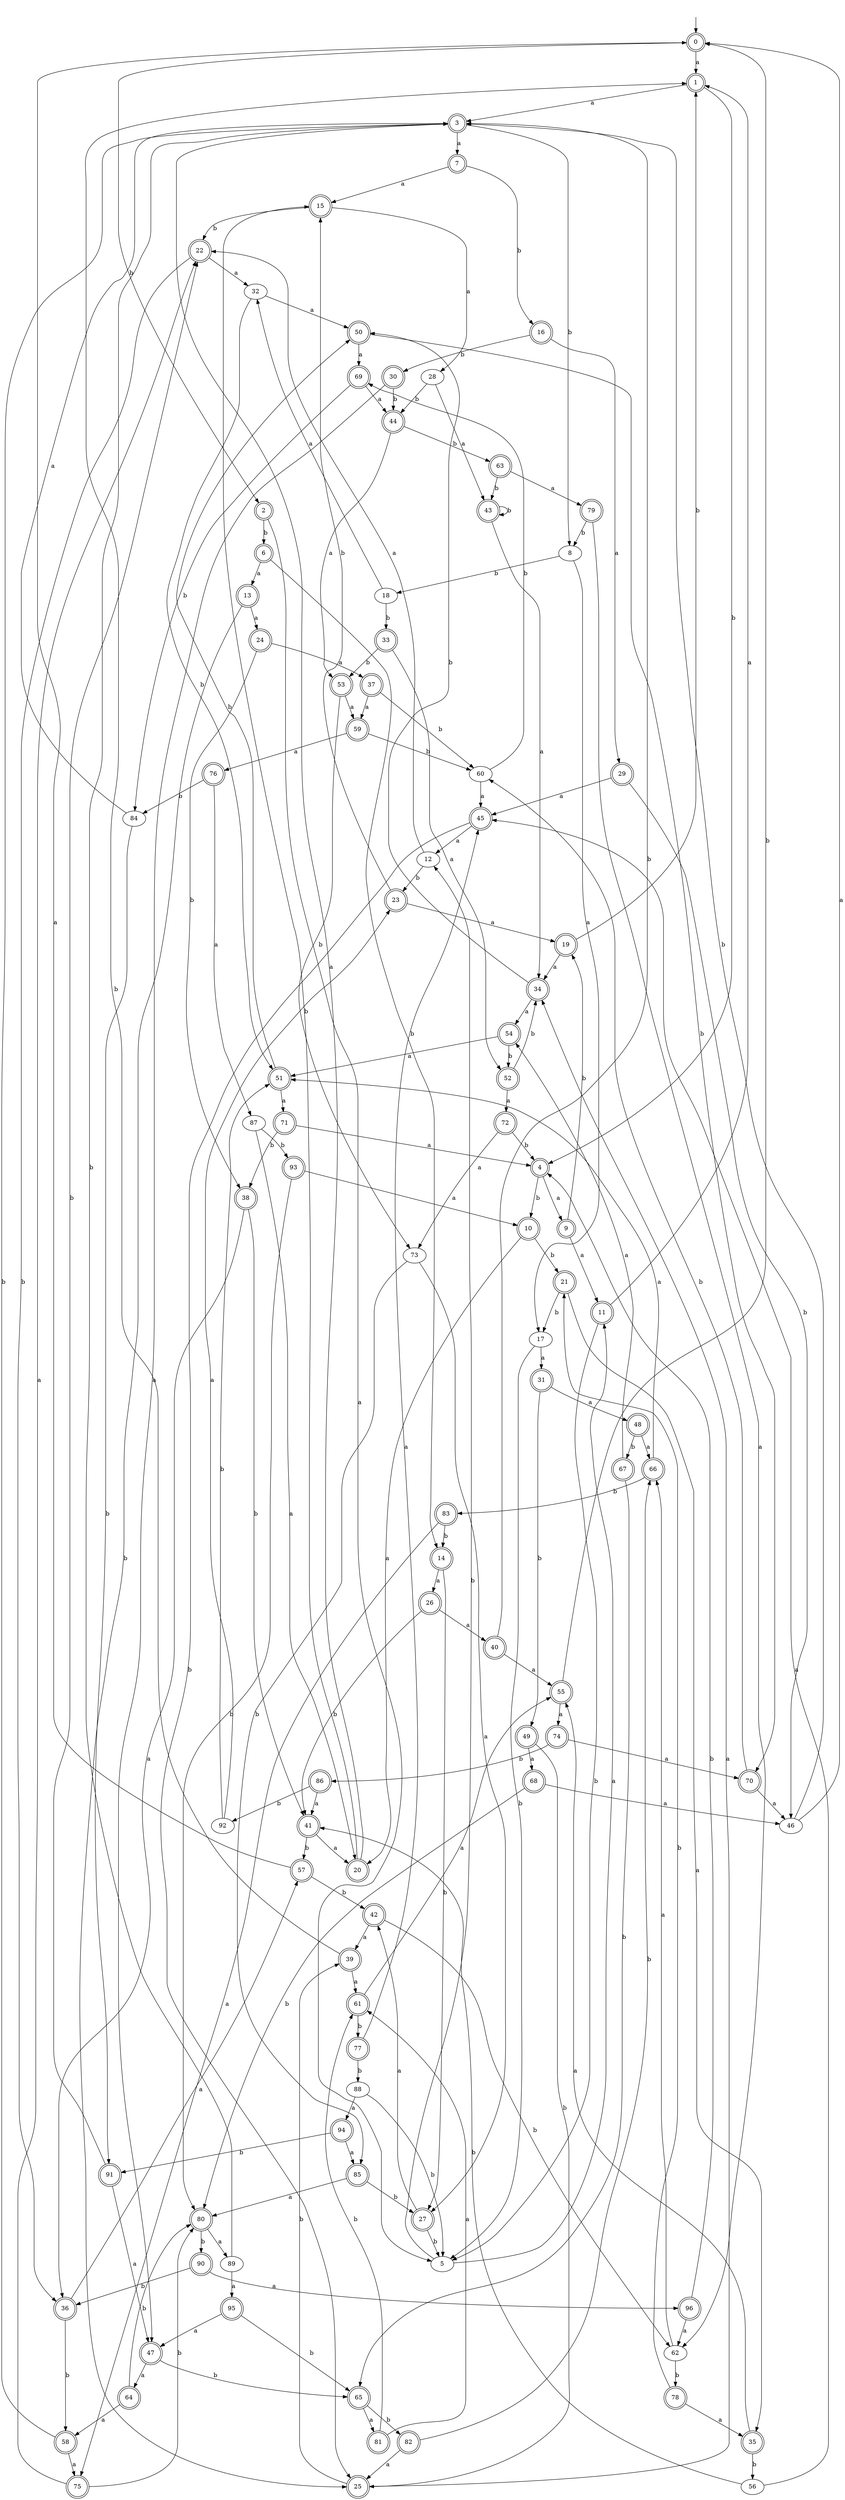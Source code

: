 digraph RandomDFA {
  __start0 [label="", shape=none];
  __start0 -> 0 [label=""];
  0 [shape=circle] [shape=doublecircle]
  0 -> 1 [label="a"]
  0 -> 2 [label="b"]
  1 [shape=doublecircle]
  1 -> 3 [label="a"]
  1 -> 4 [label="b"]
  2 [shape=doublecircle]
  2 -> 5 [label="a"]
  2 -> 6 [label="b"]
  3 [shape=doublecircle]
  3 -> 7 [label="a"]
  3 -> 8 [label="b"]
  4 [shape=doublecircle]
  4 -> 9 [label="a"]
  4 -> 10 [label="b"]
  5
  5 -> 11 [label="a"]
  5 -> 12 [label="b"]
  6 [shape=doublecircle]
  6 -> 13 [label="a"]
  6 -> 14 [label="b"]
  7 [shape=doublecircle]
  7 -> 15 [label="a"]
  7 -> 16 [label="b"]
  8
  8 -> 17 [label="a"]
  8 -> 18 [label="b"]
  9 [shape=doublecircle]
  9 -> 11 [label="a"]
  9 -> 19 [label="b"]
  10 [shape=doublecircle]
  10 -> 20 [label="a"]
  10 -> 21 [label="b"]
  11 [shape=doublecircle]
  11 -> 1 [label="a"]
  11 -> 5 [label="b"]
  12
  12 -> 22 [label="a"]
  12 -> 23 [label="b"]
  13 [shape=doublecircle]
  13 -> 24 [label="a"]
  13 -> 25 [label="b"]
  14 [shape=doublecircle]
  14 -> 26 [label="a"]
  14 -> 27 [label="b"]
  15 [shape=doublecircle]
  15 -> 28 [label="a"]
  15 -> 22 [label="b"]
  16 [shape=doublecircle]
  16 -> 29 [label="a"]
  16 -> 30 [label="b"]
  17
  17 -> 31 [label="a"]
  17 -> 5 [label="b"]
  18
  18 -> 32 [label="a"]
  18 -> 33 [label="b"]
  19 [shape=doublecircle]
  19 -> 34 [label="a"]
  19 -> 1 [label="b"]
  20 [shape=doublecircle]
  20 -> 3 [label="a"]
  20 -> 15 [label="b"]
  21 [shape=doublecircle]
  21 -> 35 [label="a"]
  21 -> 17 [label="b"]
  22 [shape=doublecircle]
  22 -> 32 [label="a"]
  22 -> 36 [label="b"]
  23 [shape=doublecircle]
  23 -> 19 [label="a"]
  23 -> 15 [label="b"]
  24 [shape=doublecircle]
  24 -> 37 [label="a"]
  24 -> 38 [label="b"]
  25 [shape=doublecircle]
  25 -> 34 [label="a"]
  25 -> 39 [label="b"]
  26 [shape=doublecircle]
  26 -> 40 [label="a"]
  26 -> 41 [label="b"]
  27 [shape=doublecircle]
  27 -> 42 [label="a"]
  27 -> 5 [label="b"]
  28
  28 -> 43 [label="a"]
  28 -> 44 [label="b"]
  29 [shape=doublecircle]
  29 -> 45 [label="a"]
  29 -> 46 [label="b"]
  30 [shape=doublecircle]
  30 -> 47 [label="a"]
  30 -> 44 [label="b"]
  31 [shape=doublecircle]
  31 -> 48 [label="a"]
  31 -> 49 [label="b"]
  32
  32 -> 50 [label="a"]
  32 -> 51 [label="b"]
  33 [shape=doublecircle]
  33 -> 52 [label="a"]
  33 -> 53 [label="b"]
  34 [shape=doublecircle]
  34 -> 54 [label="a"]
  34 -> 50 [label="b"]
  35 [shape=doublecircle]
  35 -> 55 [label="a"]
  35 -> 56 [label="b"]
  36 [shape=doublecircle]
  36 -> 57 [label="a"]
  36 -> 58 [label="b"]
  37 [shape=doublecircle]
  37 -> 59 [label="a"]
  37 -> 60 [label="b"]
  38 [shape=doublecircle]
  38 -> 36 [label="a"]
  38 -> 41 [label="b"]
  39 [shape=doublecircle]
  39 -> 61 [label="a"]
  39 -> 1 [label="b"]
  40 [shape=doublecircle]
  40 -> 55 [label="a"]
  40 -> 3 [label="b"]
  41 [shape=doublecircle]
  41 -> 20 [label="a"]
  41 -> 57 [label="b"]
  42 [shape=doublecircle]
  42 -> 39 [label="a"]
  42 -> 62 [label="b"]
  43 [shape=doublecircle]
  43 -> 34 [label="a"]
  43 -> 43 [label="b"]
  44 [shape=doublecircle]
  44 -> 53 [label="a"]
  44 -> 63 [label="b"]
  45 [shape=doublecircle]
  45 -> 12 [label="a"]
  45 -> 25 [label="b"]
  46
  46 -> 0 [label="a"]
  46 -> 3 [label="b"]
  47 [shape=doublecircle]
  47 -> 64 [label="a"]
  47 -> 65 [label="b"]
  48 [shape=doublecircle]
  48 -> 66 [label="a"]
  48 -> 67 [label="b"]
  49 [shape=doublecircle]
  49 -> 68 [label="a"]
  49 -> 25 [label="b"]
  50 [shape=doublecircle]
  50 -> 69 [label="a"]
  50 -> 70 [label="b"]
  51 [shape=doublecircle]
  51 -> 71 [label="a"]
  51 -> 50 [label="b"]
  52 [shape=doublecircle]
  52 -> 72 [label="a"]
  52 -> 34 [label="b"]
  53 [shape=doublecircle]
  53 -> 59 [label="a"]
  53 -> 73 [label="b"]
  54 [shape=doublecircle]
  54 -> 51 [label="a"]
  54 -> 52 [label="b"]
  55 [shape=doublecircle]
  55 -> 74 [label="a"]
  55 -> 0 [label="b"]
  56
  56 -> 45 [label="a"]
  56 -> 41 [label="b"]
  57 [shape=doublecircle]
  57 -> 0 [label="a"]
  57 -> 42 [label="b"]
  58 [shape=doublecircle]
  58 -> 75 [label="a"]
  58 -> 3 [label="b"]
  59 [shape=doublecircle]
  59 -> 76 [label="a"]
  59 -> 60 [label="b"]
  60
  60 -> 45 [label="a"]
  60 -> 69 [label="b"]
  61 [shape=doublecircle]
  61 -> 55 [label="a"]
  61 -> 77 [label="b"]
  62
  62 -> 66 [label="a"]
  62 -> 78 [label="b"]
  63 [shape=doublecircle]
  63 -> 79 [label="a"]
  63 -> 43 [label="b"]
  64 [shape=doublecircle]
  64 -> 58 [label="a"]
  64 -> 80 [label="b"]
  65 [shape=doublecircle]
  65 -> 81 [label="a"]
  65 -> 82 [label="b"]
  66 [shape=doublecircle]
  66 -> 51 [label="a"]
  66 -> 83 [label="b"]
  67 [shape=doublecircle]
  67 -> 54 [label="a"]
  67 -> 65 [label="b"]
  68 [shape=doublecircle]
  68 -> 46 [label="a"]
  68 -> 80 [label="b"]
  69 [shape=doublecircle]
  69 -> 44 [label="a"]
  69 -> 84 [label="b"]
  70 [shape=doublecircle]
  70 -> 46 [label="a"]
  70 -> 60 [label="b"]
  71 [shape=doublecircle]
  71 -> 4 [label="a"]
  71 -> 38 [label="b"]
  72 [shape=doublecircle]
  72 -> 73 [label="a"]
  72 -> 4 [label="b"]
  73
  73 -> 27 [label="a"]
  73 -> 85 [label="b"]
  74 [shape=doublecircle]
  74 -> 70 [label="a"]
  74 -> 86 [label="b"]
  75 [shape=doublecircle]
  75 -> 22 [label="a"]
  75 -> 80 [label="b"]
  76 [shape=doublecircle]
  76 -> 87 [label="a"]
  76 -> 84 [label="b"]
  77 [shape=doublecircle]
  77 -> 45 [label="a"]
  77 -> 88 [label="b"]
  78 [shape=doublecircle]
  78 -> 35 [label="a"]
  78 -> 21 [label="b"]
  79 [shape=doublecircle]
  79 -> 62 [label="a"]
  79 -> 8 [label="b"]
  80 [shape=doublecircle]
  80 -> 89 [label="a"]
  80 -> 90 [label="b"]
  81 [shape=doublecircle]
  81 -> 61 [label="a"]
  81 -> 61 [label="b"]
  82 [shape=doublecircle]
  82 -> 25 [label="a"]
  82 -> 66 [label="b"]
  83 [shape=doublecircle]
  83 -> 75 [label="a"]
  83 -> 14 [label="b"]
  84
  84 -> 3 [label="a"]
  84 -> 91 [label="b"]
  85 [shape=doublecircle]
  85 -> 80 [label="a"]
  85 -> 27 [label="b"]
  86 [shape=doublecircle]
  86 -> 41 [label="a"]
  86 -> 92 [label="b"]
  87
  87 -> 20 [label="a"]
  87 -> 93 [label="b"]
  88
  88 -> 94 [label="a"]
  88 -> 5 [label="b"]
  89
  89 -> 95 [label="a"]
  89 -> 3 [label="b"]
  90 [shape=doublecircle]
  90 -> 96 [label="a"]
  90 -> 36 [label="b"]
  91 [shape=doublecircle]
  91 -> 47 [label="a"]
  91 -> 22 [label="b"]
  92
  92 -> 23 [label="a"]
  92 -> 51 [label="b"]
  93 [shape=doublecircle]
  93 -> 10 [label="a"]
  93 -> 80 [label="b"]
  94 [shape=doublecircle]
  94 -> 85 [label="a"]
  94 -> 91 [label="b"]
  95 [shape=doublecircle]
  95 -> 47 [label="a"]
  95 -> 65 [label="b"]
  96 [shape=doublecircle]
  96 -> 62 [label="a"]
  96 -> 4 [label="b"]
}
